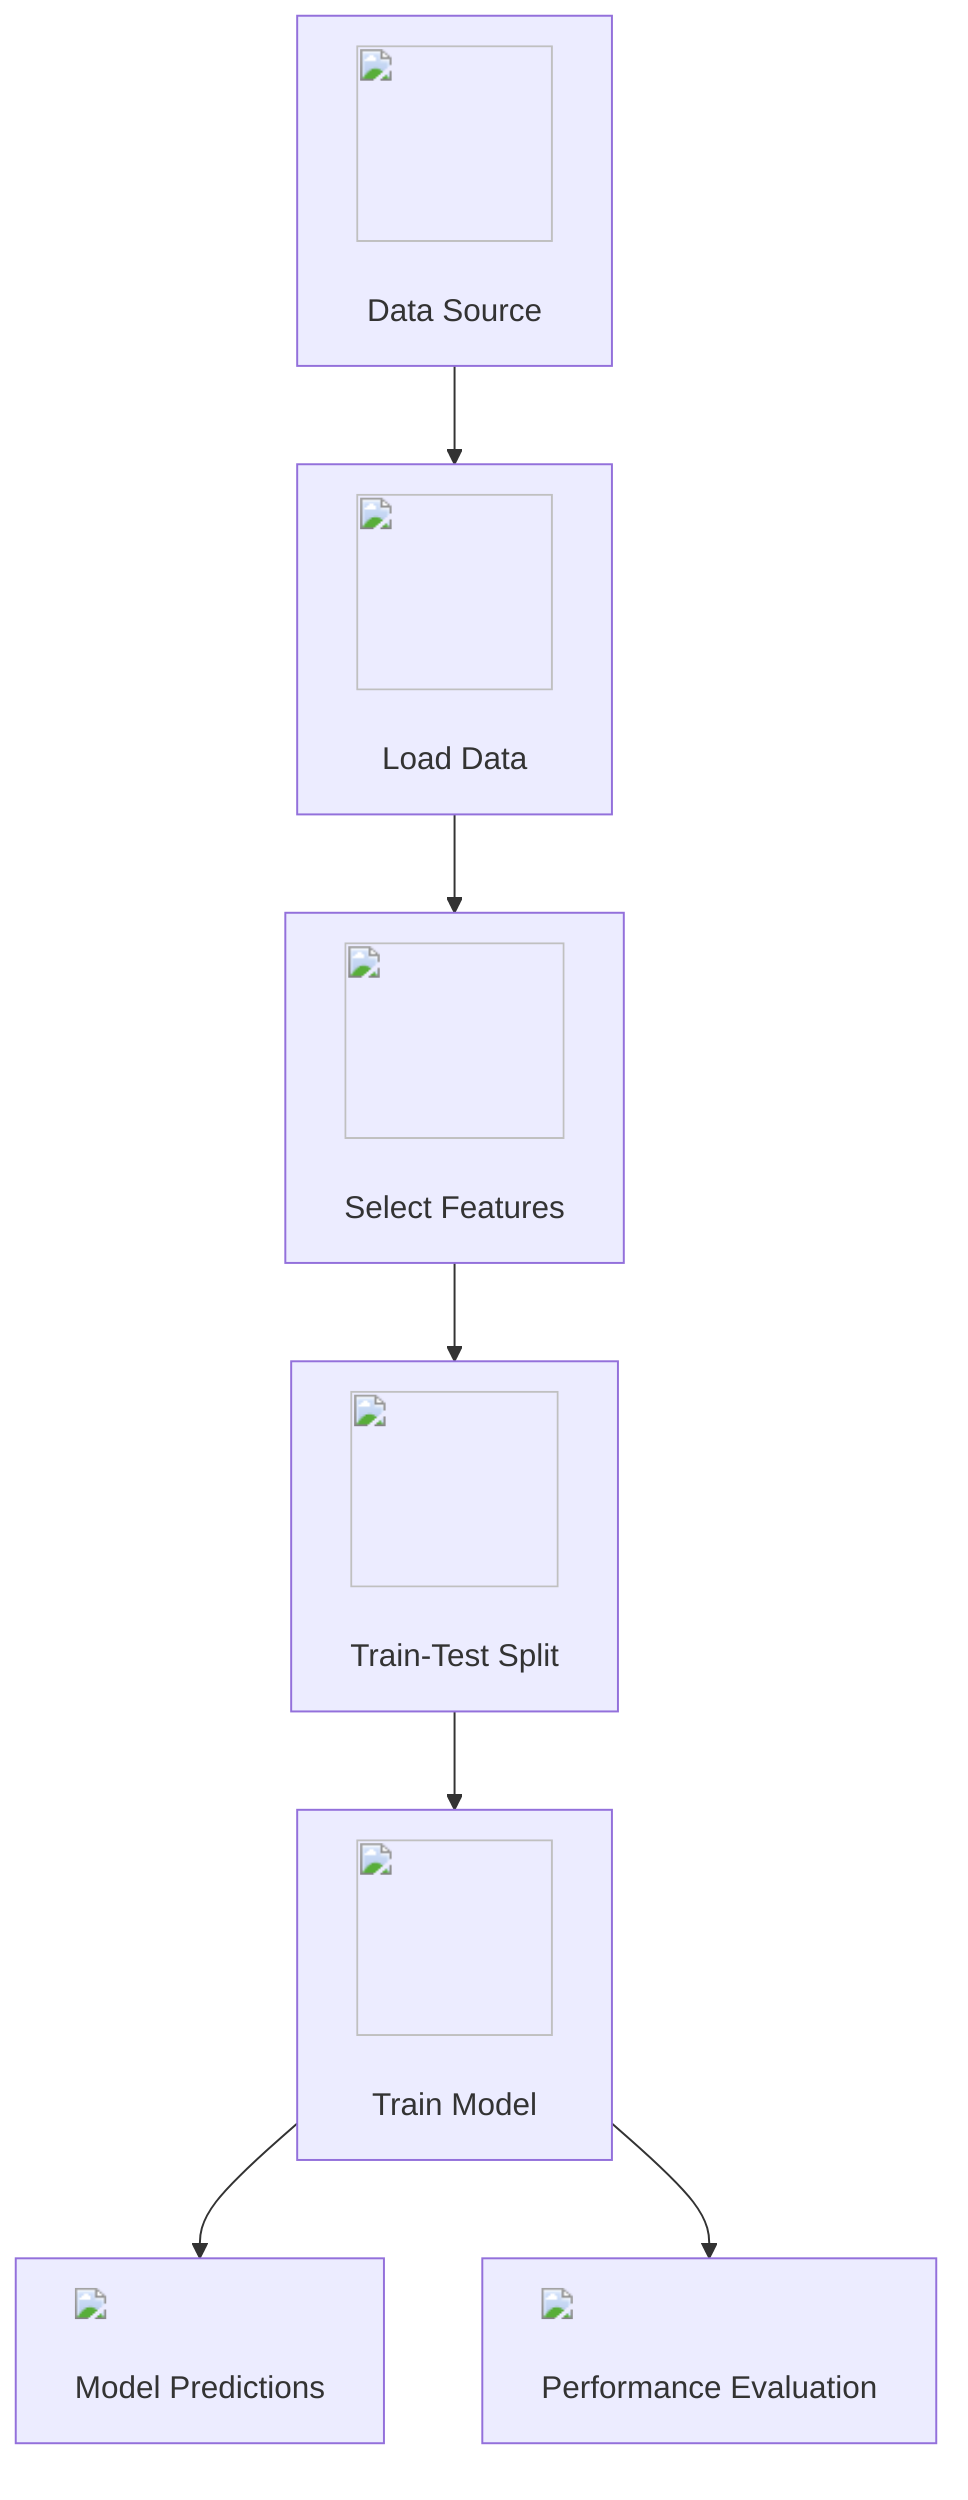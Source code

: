 graph TD;
    A["<img src='icons/database.svg' width=100 height=100/> <br/> Data Source"] --> B["<img src='icons/file.svg' width=100 height=100/> <br/> Load Data"];
    B --> C["<img src='icons/column_split.svg' width=100 height=100/> <br/> Select Features"];
    C --> D["<img src='icons/row_split.svg' width=100 height=100/> <br/> Train-Test Split"];
    D --> E["<img src='icons/brain.svg' width=100 height=100/> <br/> Train Model"];
    E --> F["<img src='dummy_plots/scatter_plot_template.svg'/> <br/> Model Predictions"];
    E --> G["<img src='dummy_plots/lineplot_template.svg'/> <br/> Performance Evaluation"];